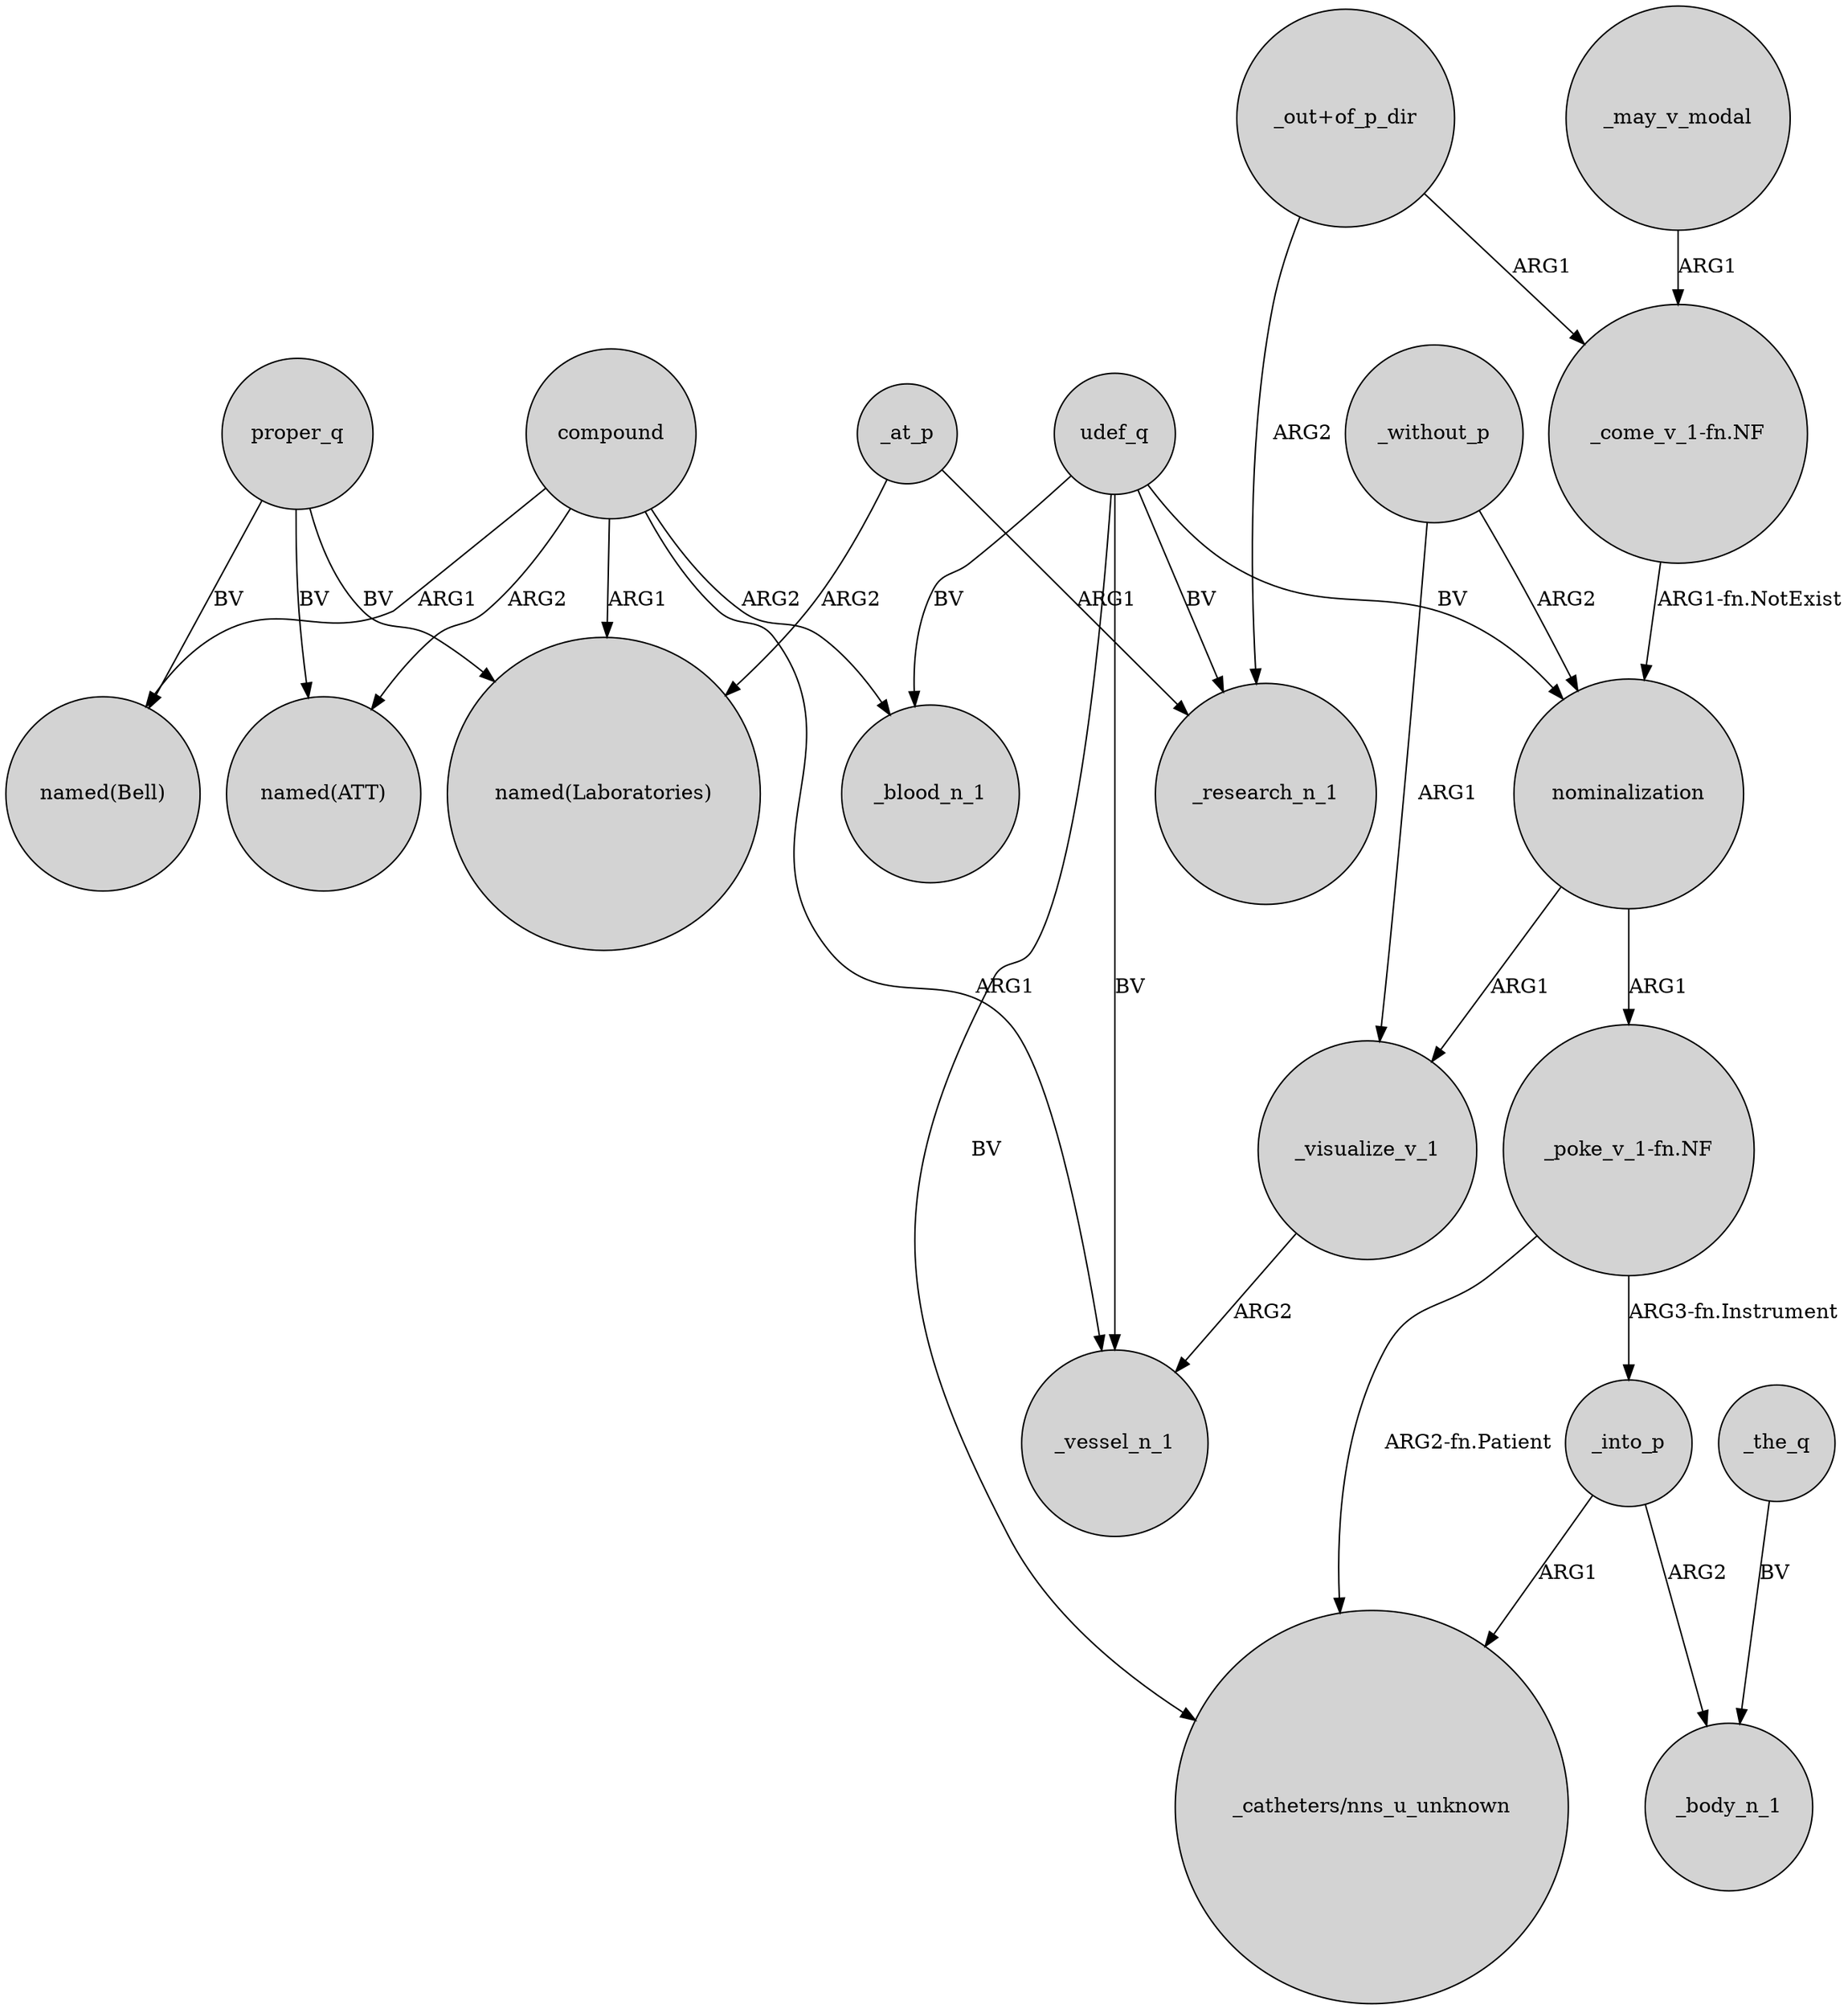 digraph {
	node [shape=circle style=filled]
	_at_p -> "named(Laboratories)" [label=ARG2]
	"_poke_v_1-fn.NF" -> _into_p [label="ARG3-fn.Instrument"]
	compound -> "named(Bell)" [label=ARG1]
	udef_q -> _research_n_1 [label=BV]
	proper_q -> "named(ATT)" [label=BV]
	"_come_v_1-fn.NF" -> nominalization [label="ARG1-fn.NotExist"]
	compound -> "named(Laboratories)" [label=ARG1]
	udef_q -> _blood_n_1 [label=BV]
	_the_q -> _body_n_1 [label=BV]
	compound -> "named(ATT)" [label=ARG2]
	_visualize_v_1 -> _vessel_n_1 [label=ARG2]
	_may_v_modal -> "_come_v_1-fn.NF" [label=ARG1]
	nominalization -> "_poke_v_1-fn.NF" [label=ARG1]
	_without_p -> _visualize_v_1 [label=ARG1]
	nominalization -> _visualize_v_1 [label=ARG1]
	_into_p -> "_catheters/nns_u_unknown" [label=ARG1]
	compound -> _vessel_n_1 [label=ARG1]
	udef_q -> nominalization [label=BV]
	proper_q -> "named(Laboratories)" [label=BV]
	_into_p -> _body_n_1 [label=ARG2]
	_without_p -> nominalization [label=ARG2]
	"_out+of_p_dir" -> _research_n_1 [label=ARG2]
	udef_q -> "_catheters/nns_u_unknown" [label=BV]
	compound -> _blood_n_1 [label=ARG2]
	proper_q -> "named(Bell)" [label=BV]
	"_out+of_p_dir" -> "_come_v_1-fn.NF" [label=ARG1]
	_at_p -> _research_n_1 [label=ARG1]
	udef_q -> _vessel_n_1 [label=BV]
	"_poke_v_1-fn.NF" -> "_catheters/nns_u_unknown" [label="ARG2-fn.Patient"]
}
